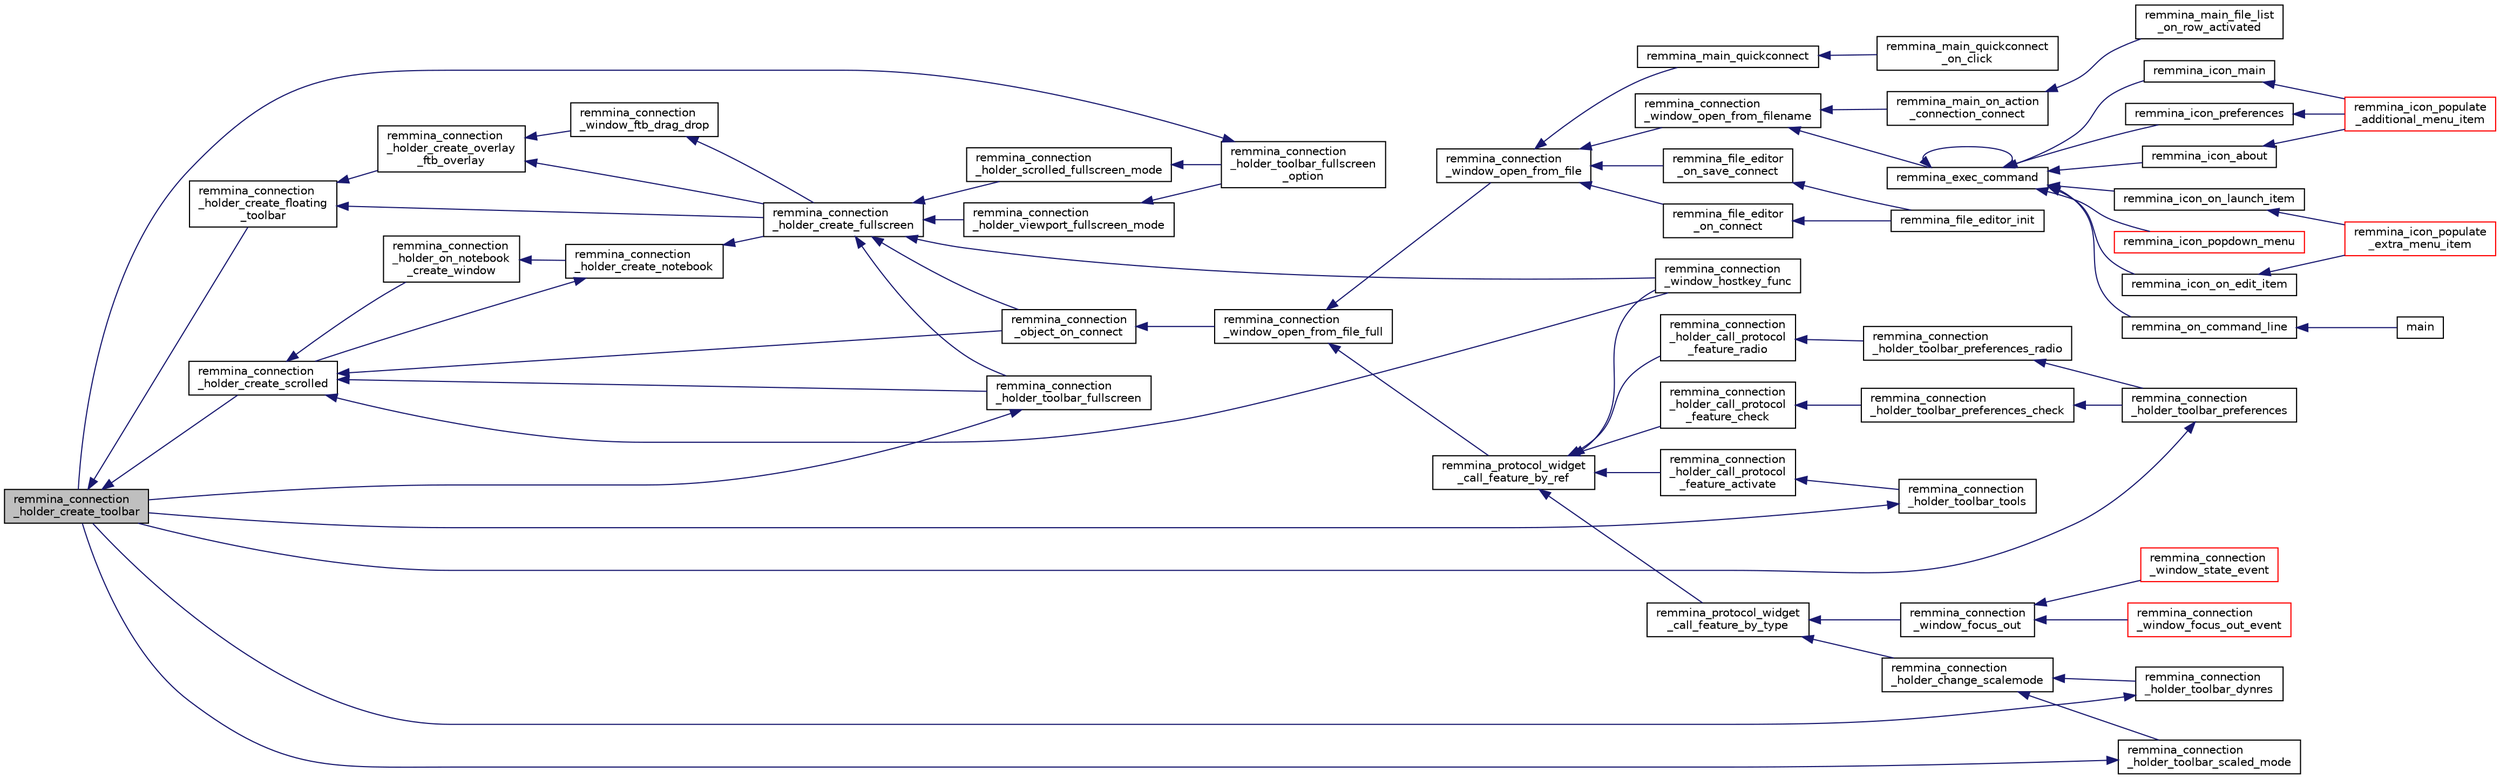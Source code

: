 digraph "remmina_connection_holder_create_toolbar"
{
  edge [fontname="Helvetica",fontsize="10",labelfontname="Helvetica",labelfontsize="10"];
  node [fontname="Helvetica",fontsize="10",shape=record];
  rankdir="LR";
  Node3512 [label="remmina_connection\l_holder_create_toolbar",height=0.2,width=0.4,color="black", fillcolor="grey75", style="filled", fontcolor="black"];
  Node3512 -> Node3513 [dir="back",color="midnightblue",fontsize="10",style="solid",fontname="Helvetica"];
  Node3513 [label="remmina_connection\l_holder_create_floating\l_toolbar",height=0.2,width=0.4,color="black", fillcolor="white", style="filled",URL="$remmina__connection__window_8c.html#a967dca6c1876afc3e6bcb763f9709d43"];
  Node3513 -> Node3514 [dir="back",color="midnightblue",fontsize="10",style="solid",fontname="Helvetica"];
  Node3514 [label="remmina_connection\l_holder_create_overlay\l_ftb_overlay",height=0.2,width=0.4,color="black", fillcolor="white", style="filled",URL="$remmina__connection__window_8c.html#ab2edcb806312b3367c70fbb13c383ae0"];
  Node3514 -> Node3515 [dir="back",color="midnightblue",fontsize="10",style="solid",fontname="Helvetica"];
  Node3515 [label="remmina_connection\l_window_ftb_drag_drop",height=0.2,width=0.4,color="black", fillcolor="white", style="filled",URL="$remmina__connection__window_8c.html#a15c9b2bd929f8f2bb64d0bb6fa60f067"];
  Node3515 -> Node3516 [dir="back",color="midnightblue",fontsize="10",style="solid",fontname="Helvetica"];
  Node3516 [label="remmina_connection\l_holder_create_fullscreen",height=0.2,width=0.4,color="black", fillcolor="white", style="filled",URL="$remmina__connection__window_8c.html#ae67ca4d276339723c1ff87fc224eaccf"];
  Node3516 -> Node3517 [dir="back",color="midnightblue",fontsize="10",style="solid",fontname="Helvetica"];
  Node3517 [label="remmina_connection\l_holder_toolbar_fullscreen",height=0.2,width=0.4,color="black", fillcolor="white", style="filled",URL="$remmina__connection__window_8c.html#a02ac20f50f1b7b816bd7208127efdbee"];
  Node3517 -> Node3512 [dir="back",color="midnightblue",fontsize="10",style="solid",fontname="Helvetica"];
  Node3516 -> Node3518 [dir="back",color="midnightblue",fontsize="10",style="solid",fontname="Helvetica"];
  Node3518 [label="remmina_connection\l_holder_viewport_fullscreen_mode",height=0.2,width=0.4,color="black", fillcolor="white", style="filled",URL="$remmina__connection__window_8c.html#a0e99d0ff8c39f2c6de508eee9ef498c5"];
  Node3518 -> Node3519 [dir="back",color="midnightblue",fontsize="10",style="solid",fontname="Helvetica"];
  Node3519 [label="remmina_connection\l_holder_toolbar_fullscreen\l_option",height=0.2,width=0.4,color="black", fillcolor="white", style="filled",URL="$remmina__connection__window_8c.html#a1415cdcbed0e6fe9a7978586bf132207"];
  Node3519 -> Node3512 [dir="back",color="midnightblue",fontsize="10",style="solid",fontname="Helvetica"];
  Node3516 -> Node3520 [dir="back",color="midnightblue",fontsize="10",style="solid",fontname="Helvetica"];
  Node3520 [label="remmina_connection\l_holder_scrolled_fullscreen_mode",height=0.2,width=0.4,color="black", fillcolor="white", style="filled",URL="$remmina__connection__window_8c.html#aa25cae5c0e15e13b817b925e42a044a9"];
  Node3520 -> Node3519 [dir="back",color="midnightblue",fontsize="10",style="solid",fontname="Helvetica"];
  Node3516 -> Node3521 [dir="back",color="midnightblue",fontsize="10",style="solid",fontname="Helvetica"];
  Node3521 [label="remmina_connection\l_window_hostkey_func",height=0.2,width=0.4,color="black", fillcolor="white", style="filled",URL="$remmina__connection__window_8c.html#abef663d930076deb3105f86dabe2a9c3"];
  Node3516 -> Node3522 [dir="back",color="midnightblue",fontsize="10",style="solid",fontname="Helvetica"];
  Node3522 [label="remmina_connection\l_object_on_connect",height=0.2,width=0.4,color="black", fillcolor="white", style="filled",URL="$remmina__connection__window_8c.html#a0ad685a873ecef95ec13caba17e0c22e"];
  Node3522 -> Node3523 [dir="back",color="midnightblue",fontsize="10",style="solid",fontname="Helvetica"];
  Node3523 [label="remmina_connection\l_window_open_from_file_full",height=0.2,width=0.4,color="black", fillcolor="white", style="filled",URL="$remmina__connection__window_8h.html#adbf2b670ca3bae96a99cb0b36021a961"];
  Node3523 -> Node3524 [dir="back",color="midnightblue",fontsize="10",style="solid",fontname="Helvetica"];
  Node3524 [label="remmina_connection\l_window_open_from_file",height=0.2,width=0.4,color="black", fillcolor="white", style="filled",URL="$remmina__connection__window_8h.html#a1c7f722a89609523cc4de079cc82f23c"];
  Node3524 -> Node3525 [dir="back",color="midnightblue",fontsize="10",style="solid",fontname="Helvetica"];
  Node3525 [label="remmina_connection\l_window_open_from_filename",height=0.2,width=0.4,color="black", fillcolor="white", style="filled",URL="$remmina__connection__window_8h.html#ab0ed27ef360efc7d92906cbabf9da5db"];
  Node3525 -> Node3526 [dir="back",color="midnightblue",fontsize="10",style="solid",fontname="Helvetica"];
  Node3526 [label="remmina_exec_command",height=0.2,width=0.4,color="black", fillcolor="white", style="filled",URL="$remmina__exec_8h.html#a424cabdcff647797061e7482049d62a7"];
  Node3526 -> Node3527 [dir="back",color="midnightblue",fontsize="10",style="solid",fontname="Helvetica"];
  Node3527 [label="remmina_on_command_line",height=0.2,width=0.4,color="black", fillcolor="white", style="filled",URL="$remmina_8c.html#aeb286fc5bd52ab5382ab8cb495dc2914"];
  Node3527 -> Node3528 [dir="back",color="midnightblue",fontsize="10",style="solid",fontname="Helvetica"];
  Node3528 [label="main",height=0.2,width=0.4,color="black", fillcolor="white", style="filled",URL="$remmina_8c.html#a0ddf1224851353fc92bfbff6f499fa97"];
  Node3526 -> Node3526 [dir="back",color="midnightblue",fontsize="10",style="solid",fontname="Helvetica"];
  Node3526 -> Node3529 [dir="back",color="midnightblue",fontsize="10",style="solid",fontname="Helvetica"];
  Node3529 [label="remmina_icon_main",height=0.2,width=0.4,color="black", fillcolor="white", style="filled",URL="$remmina__icon_8c.html#a920476110ab6410c8fc8cf734109e497"];
  Node3529 -> Node3530 [dir="back",color="midnightblue",fontsize="10",style="solid",fontname="Helvetica"];
  Node3530 [label="remmina_icon_populate\l_additional_menu_item",height=0.2,width=0.4,color="red", fillcolor="white", style="filled",URL="$remmina__icon_8c.html#a8aaf73ed94cf20dcce1c7be26262cb56"];
  Node3526 -> Node3540 [dir="back",color="midnightblue",fontsize="10",style="solid",fontname="Helvetica"];
  Node3540 [label="remmina_icon_preferences",height=0.2,width=0.4,color="black", fillcolor="white", style="filled",URL="$remmina__icon_8c.html#ad3b0e3d12e4854eae05b1afea19da404"];
  Node3540 -> Node3530 [dir="back",color="midnightblue",fontsize="10",style="solid",fontname="Helvetica"];
  Node3526 -> Node3541 [dir="back",color="midnightblue",fontsize="10",style="solid",fontname="Helvetica"];
  Node3541 [label="remmina_icon_about",height=0.2,width=0.4,color="black", fillcolor="white", style="filled",URL="$remmina__icon_8c.html#a5cdf1958ef01e49889bcee2e90e2cf71"];
  Node3541 -> Node3530 [dir="back",color="midnightblue",fontsize="10",style="solid",fontname="Helvetica"];
  Node3526 -> Node3542 [dir="back",color="midnightblue",fontsize="10",style="solid",fontname="Helvetica"];
  Node3542 [label="remmina_icon_on_launch_item",height=0.2,width=0.4,color="black", fillcolor="white", style="filled",URL="$remmina__icon_8c.html#ad1699688680e12abcfd5c74dd2f76d83"];
  Node3542 -> Node3543 [dir="back",color="midnightblue",fontsize="10",style="solid",fontname="Helvetica"];
  Node3543 [label="remmina_icon_populate\l_extra_menu_item",height=0.2,width=0.4,color="red", fillcolor="white", style="filled",URL="$remmina__icon_8c.html#a2847311861df3a2f1c8bbcd35cf3fd6f"];
  Node3526 -> Node3545 [dir="back",color="midnightblue",fontsize="10",style="solid",fontname="Helvetica"];
  Node3545 [label="remmina_icon_on_edit_item",height=0.2,width=0.4,color="black", fillcolor="white", style="filled",URL="$remmina__icon_8c.html#af8708120906a8dc41a7998ebf9ecd129"];
  Node3545 -> Node3543 [dir="back",color="midnightblue",fontsize="10",style="solid",fontname="Helvetica"];
  Node3526 -> Node3546 [dir="back",color="midnightblue",fontsize="10",style="solid",fontname="Helvetica"];
  Node3546 [label="remmina_icon_popdown_menu",height=0.2,width=0.4,color="red", fillcolor="white", style="filled",URL="$remmina__icon_8c.html#a444be76e3c3a065279c5f9abc7fae833"];
  Node3525 -> Node3547 [dir="back",color="midnightblue",fontsize="10",style="solid",fontname="Helvetica"];
  Node3547 [label="remmina_main_on_action\l_connection_connect",height=0.2,width=0.4,color="black", fillcolor="white", style="filled",URL="$remmina__main_8c.html#ae023d1cb099a4f7bee79f13760566cbf"];
  Node3547 -> Node3548 [dir="back",color="midnightblue",fontsize="10",style="solid",fontname="Helvetica"];
  Node3548 [label="remmina_main_file_list\l_on_row_activated",height=0.2,width=0.4,color="black", fillcolor="white", style="filled",URL="$remmina__main_8c.html#aba1a89a2400c5cc8373c6bd34602ac10"];
  Node3524 -> Node3549 [dir="back",color="midnightblue",fontsize="10",style="solid",fontname="Helvetica"];
  Node3549 [label="remmina_file_editor\l_on_connect",height=0.2,width=0.4,color="black", fillcolor="white", style="filled",URL="$remmina__file__editor_8c.html#a73b8581fd1fd77532b748d91a2951f25"];
  Node3549 -> Node3533 [dir="back",color="midnightblue",fontsize="10",style="solid",fontname="Helvetica"];
  Node3533 [label="remmina_file_editor_init",height=0.2,width=0.4,color="black", fillcolor="white", style="filled",URL="$remmina__file__editor_8c.html#a9afd8d41c66f547320930eb331f3124d"];
  Node3524 -> Node3534 [dir="back",color="midnightblue",fontsize="10",style="solid",fontname="Helvetica"];
  Node3534 [label="remmina_file_editor\l_on_save_connect",height=0.2,width=0.4,color="black", fillcolor="white", style="filled",URL="$remmina__file__editor_8c.html#a57224f3f69f04f398de563b71be6b18e"];
  Node3534 -> Node3533 [dir="back",color="midnightblue",fontsize="10",style="solid",fontname="Helvetica"];
  Node3524 -> Node3550 [dir="back",color="midnightblue",fontsize="10",style="solid",fontname="Helvetica"];
  Node3550 [label="remmina_main_quickconnect",height=0.2,width=0.4,color="black", fillcolor="white", style="filled",URL="$remmina__main_8c.html#a802458852abacebfb16f1f4295806a01"];
  Node3550 -> Node3551 [dir="back",color="midnightblue",fontsize="10",style="solid",fontname="Helvetica"];
  Node3551 [label="remmina_main_quickconnect\l_on_click",height=0.2,width=0.4,color="black", fillcolor="white", style="filled",URL="$remmina__main_8c.html#a210e9e04c7c97cc86412044de31f659d"];
  Node3523 -> Node3552 [dir="back",color="midnightblue",fontsize="10",style="solid",fontname="Helvetica"];
  Node3552 [label="remmina_protocol_widget\l_call_feature_by_ref",height=0.2,width=0.4,color="black", fillcolor="white", style="filled",URL="$remmina__protocol__widget_8h.html#a605b69a9aa4393024369cc5070488692"];
  Node3552 -> Node3553 [dir="back",color="midnightblue",fontsize="10",style="solid",fontname="Helvetica"];
  Node3553 [label="remmina_connection\l_holder_call_protocol\l_feature_radio",height=0.2,width=0.4,color="black", fillcolor="white", style="filled",URL="$remmina__connection__window_8c.html#a86280cb973101817f7410af393bc2f98"];
  Node3553 -> Node3554 [dir="back",color="midnightblue",fontsize="10",style="solid",fontname="Helvetica"];
  Node3554 [label="remmina_connection\l_holder_toolbar_preferences_radio",height=0.2,width=0.4,color="black", fillcolor="white", style="filled",URL="$remmina__connection__window_8c.html#a1ddab4aacc284c606ab237eae9c0b5a9"];
  Node3554 -> Node3555 [dir="back",color="midnightblue",fontsize="10",style="solid",fontname="Helvetica"];
  Node3555 [label="remmina_connection\l_holder_toolbar_preferences",height=0.2,width=0.4,color="black", fillcolor="white", style="filled",URL="$remmina__connection__window_8c.html#a78ec7d6e66d6e6569c1a9a0230c74bc8"];
  Node3555 -> Node3512 [dir="back",color="midnightblue",fontsize="10",style="solid",fontname="Helvetica"];
  Node3552 -> Node3556 [dir="back",color="midnightblue",fontsize="10",style="solid",fontname="Helvetica"];
  Node3556 [label="remmina_connection\l_holder_call_protocol\l_feature_check",height=0.2,width=0.4,color="black", fillcolor="white", style="filled",URL="$remmina__connection__window_8c.html#a8d924ded7fe147df8b5f113e2fb1d6e7"];
  Node3556 -> Node3557 [dir="back",color="midnightblue",fontsize="10",style="solid",fontname="Helvetica"];
  Node3557 [label="remmina_connection\l_holder_toolbar_preferences_check",height=0.2,width=0.4,color="black", fillcolor="white", style="filled",URL="$remmina__connection__window_8c.html#ada0dce340f5f1484c496a2357e8a2c69"];
  Node3557 -> Node3555 [dir="back",color="midnightblue",fontsize="10",style="solid",fontname="Helvetica"];
  Node3552 -> Node3558 [dir="back",color="midnightblue",fontsize="10",style="solid",fontname="Helvetica"];
  Node3558 [label="remmina_connection\l_holder_call_protocol\l_feature_activate",height=0.2,width=0.4,color="black", fillcolor="white", style="filled",URL="$remmina__connection__window_8c.html#a4507b43c6fd10bc68d9512c6b253a552"];
  Node3558 -> Node3559 [dir="back",color="midnightblue",fontsize="10",style="solid",fontname="Helvetica"];
  Node3559 [label="remmina_connection\l_holder_toolbar_tools",height=0.2,width=0.4,color="black", fillcolor="white", style="filled",URL="$remmina__connection__window_8c.html#a51cc0b2274049920f67c71047bd76213"];
  Node3559 -> Node3512 [dir="back",color="midnightblue",fontsize="10",style="solid",fontname="Helvetica"];
  Node3552 -> Node3521 [dir="back",color="midnightblue",fontsize="10",style="solid",fontname="Helvetica"];
  Node3552 -> Node3560 [dir="back",color="midnightblue",fontsize="10",style="solid",fontname="Helvetica"];
  Node3560 [label="remmina_protocol_widget\l_call_feature_by_type",height=0.2,width=0.4,color="black", fillcolor="white", style="filled",URL="$remmina__protocol__widget_8h.html#a6a630e96e5b914d60d678ae8eaad4cd9"];
  Node3560 -> Node3561 [dir="back",color="midnightblue",fontsize="10",style="solid",fontname="Helvetica"];
  Node3561 [label="remmina_connection\l_holder_change_scalemode",height=0.2,width=0.4,color="black", fillcolor="white", style="filled",URL="$remmina__connection__window_8c.html#a5565ebedf82eb9f2d54b7f447b4c930e"];
  Node3561 -> Node3562 [dir="back",color="midnightblue",fontsize="10",style="solid",fontname="Helvetica"];
  Node3562 [label="remmina_connection\l_holder_toolbar_dynres",height=0.2,width=0.4,color="black", fillcolor="white", style="filled",URL="$remmina__connection__window_8c.html#a576e3800c7371f63b27e3832848ac4e5"];
  Node3562 -> Node3512 [dir="back",color="midnightblue",fontsize="10",style="solid",fontname="Helvetica"];
  Node3561 -> Node3563 [dir="back",color="midnightblue",fontsize="10",style="solid",fontname="Helvetica"];
  Node3563 [label="remmina_connection\l_holder_toolbar_scaled_mode",height=0.2,width=0.4,color="black", fillcolor="white", style="filled",URL="$remmina__connection__window_8c.html#ad6136dd7c0867a5a5f1c0b0645632ee4"];
  Node3563 -> Node3512 [dir="back",color="midnightblue",fontsize="10",style="solid",fontname="Helvetica"];
  Node3560 -> Node3564 [dir="back",color="midnightblue",fontsize="10",style="solid",fontname="Helvetica"];
  Node3564 [label="remmina_connection\l_window_focus_out",height=0.2,width=0.4,color="black", fillcolor="white", style="filled",URL="$remmina__connection__window_8c.html#a8c242e0a7ee57ed79099c330d696b43f"];
  Node3564 -> Node3565 [dir="back",color="midnightblue",fontsize="10",style="solid",fontname="Helvetica"];
  Node3565 [label="remmina_connection\l_window_focus_out_event",height=0.2,width=0.4,color="red", fillcolor="white", style="filled",URL="$remmina__connection__window_8c.html#a539828a1dd435bee083d82136691176c"];
  Node3564 -> Node3570 [dir="back",color="midnightblue",fontsize="10",style="solid",fontname="Helvetica"];
  Node3570 [label="remmina_connection\l_window_state_event",height=0.2,width=0.4,color="red", fillcolor="white", style="filled",URL="$remmina__connection__window_8c.html#a174d5b1e983a96c98aae2e8078f462bd"];
  Node3514 -> Node3516 [dir="back",color="midnightblue",fontsize="10",style="solid",fontname="Helvetica"];
  Node3513 -> Node3516 [dir="back",color="midnightblue",fontsize="10",style="solid",fontname="Helvetica"];
  Node3512 -> Node3567 [dir="back",color="midnightblue",fontsize="10",style="solid",fontname="Helvetica"];
  Node3567 [label="remmina_connection\l_holder_create_scrolled",height=0.2,width=0.4,color="black", fillcolor="white", style="filled",URL="$remmina__connection__window_8c.html#a57b3656c37df65d276ddd50a16906dc7"];
  Node3567 -> Node3517 [dir="back",color="midnightblue",fontsize="10",style="solid",fontname="Helvetica"];
  Node3567 -> Node3568 [dir="back",color="midnightblue",fontsize="10",style="solid",fontname="Helvetica"];
  Node3568 [label="remmina_connection\l_holder_on_notebook\l_create_window",height=0.2,width=0.4,color="black", fillcolor="white", style="filled",URL="$remmina__connection__window_8c.html#a2f5fc595c1aad851962aa58e2009bcce"];
  Node3568 -> Node3569 [dir="back",color="midnightblue",fontsize="10",style="solid",fontname="Helvetica"];
  Node3569 [label="remmina_connection\l_holder_create_notebook",height=0.2,width=0.4,color="black", fillcolor="white", style="filled",URL="$remmina__connection__window_8c.html#ae616dc409c5775dc73d9a83c1f081705"];
  Node3569 -> Node3567 [dir="back",color="midnightblue",fontsize="10",style="solid",fontname="Helvetica"];
  Node3569 -> Node3516 [dir="back",color="midnightblue",fontsize="10",style="solid",fontname="Helvetica"];
  Node3567 -> Node3521 [dir="back",color="midnightblue",fontsize="10",style="solid",fontname="Helvetica"];
  Node3567 -> Node3522 [dir="back",color="midnightblue",fontsize="10",style="solid",fontname="Helvetica"];
}
